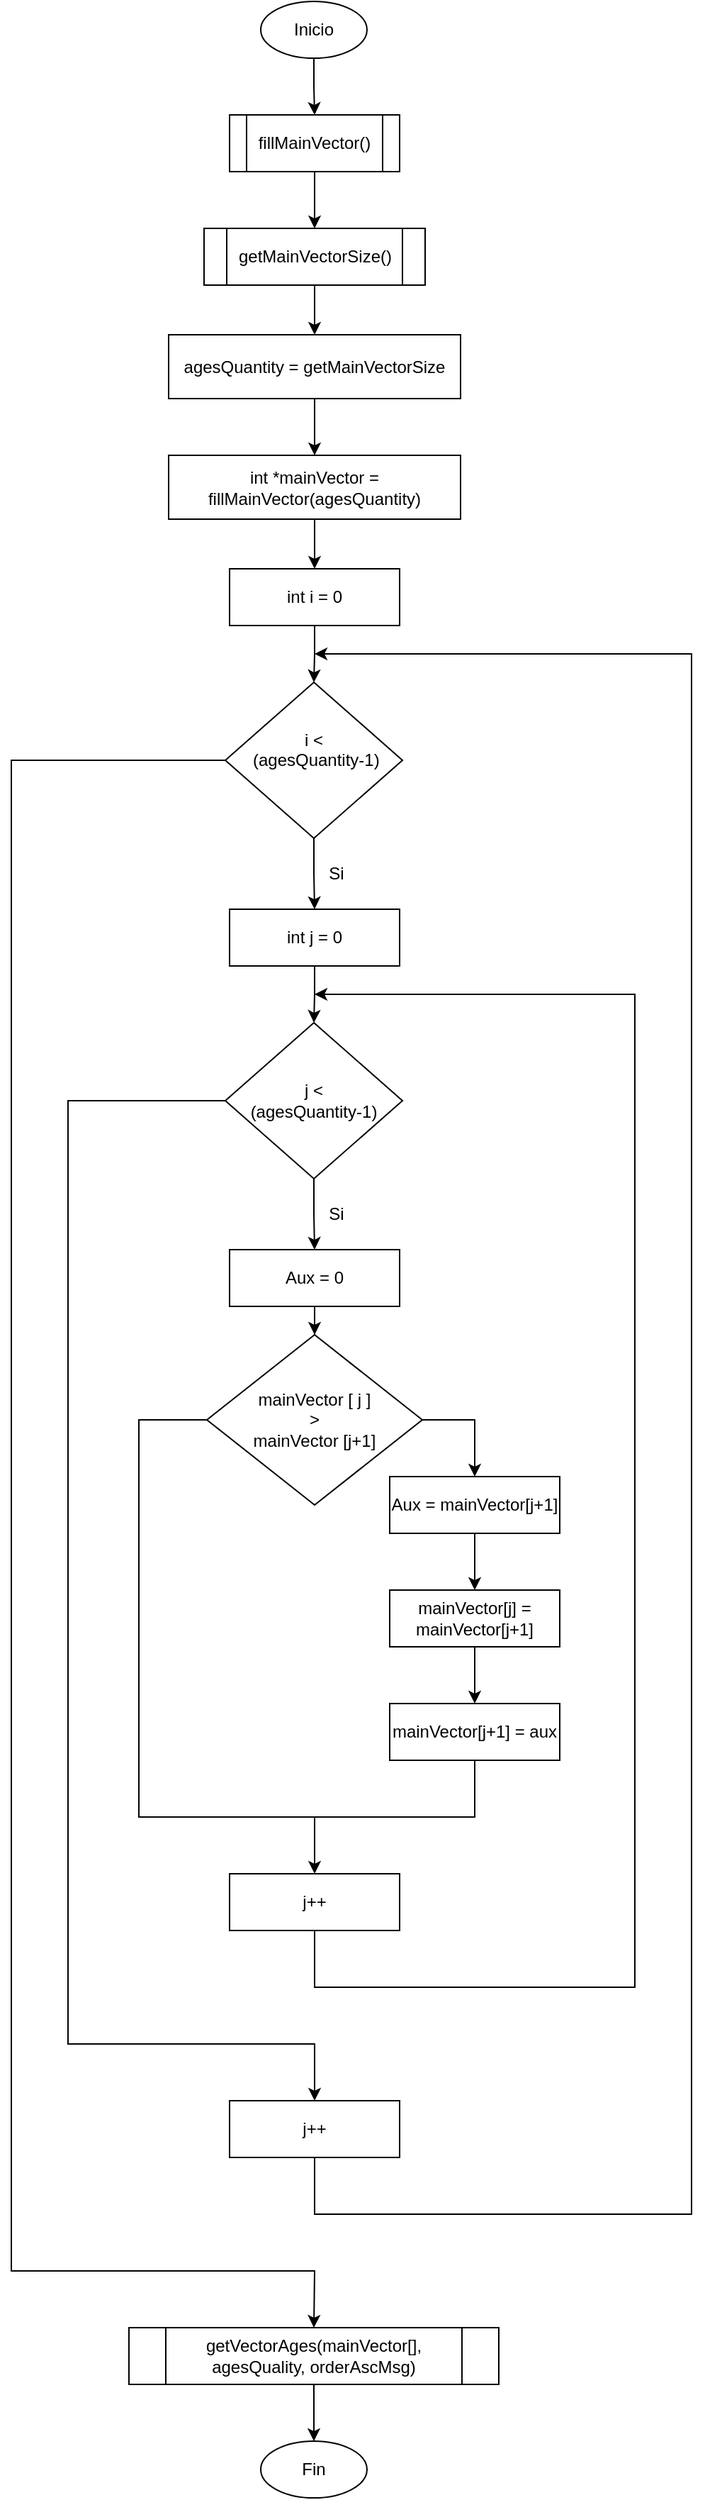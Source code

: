 <mxfile version="20.5.3" type="embed"><diagram id="23iRSUPoRavnBvh4doch" name="Page-1"><mxGraphModel dx="922" dy="756" grid="1" gridSize="10" guides="1" tooltips="1" connect="1" arrows="1" fold="1" page="1" pageScale="1" pageWidth="827" pageHeight="1169" math="1" shadow="0"><root><mxCell id="0"/><mxCell id="1" parent="0"/><mxCell id="25" value="" style="edgeStyle=orthogonalEdgeStyle;rounded=0;orthogonalLoop=1;jettySize=auto;html=1;" parent="1" source="3" target="34" edge="1"><mxGeometry relative="1" as="geometry"><mxPoint x="414" y="120" as="targetPoint"/></mxGeometry></mxCell><mxCell id="3" value="Inicio" style="ellipse;whiteSpace=wrap;html=1;" parent="1" vertex="1"><mxGeometry x="376" y="40" width="75" height="40" as="geometry"/></mxCell><mxCell id="6" value="" style="edgeStyle=orthogonalEdgeStyle;rounded=0;orthogonalLoop=1;jettySize=auto;html=1;" parent="1" source="7" target="11" edge="1"><mxGeometry relative="1" as="geometry"/></mxCell><mxCell id="7" value="i&amp;nbsp;&amp;lt;&lt;br&gt;&amp;nbsp;(agesQuantity-1)&lt;br&gt;&lt;div style=&quot;text-align: center;&quot;&gt;&lt;span style=&quot;background-color: initial; color: rgba(0, 0, 0, 0); font-family: monospace; font-size: 0px; text-align: start;&quot;&gt;%3CmxGraphModel%3E%3Croot%3E%3CmxCell%20id%3D%220%22%2F%3E%3CmxCell%20id%3D%221%22%20parent%3D%220%22%2F%3E%3CmxCell%20id%3D%222%22%20value%3D%22mainVector%5BagesQuantity%5D%22%20style%3D%22rounded%3D0%3BwhiteSpace%3Dwrap%3Bhtml%3D1%3B%22%20vertex%3D%221%22%20parent%3D%221%22%3E%3CmxGeometry%20x%3D%22330%22%20y%3D%22200%22%20width%3D%22167%22%20height%3D%2240%22%20as%3D%22geometry%22%2F%3E%3C%2FmxCell%3E%3C%2Froot%3E%3C%2FmxGraphModel%3E&lt;/span&gt;&lt;font style=&quot;background-color: initial;&quot; face=&quot;monospace&quot; color=&quot;rgba(0, 0, 0, 0)&quot;&gt;&lt;span style=&quot;font-size: 0px;&quot;&gt;agesQuantity&lt;/span&gt;&lt;/font&gt;&lt;span style=&quot;background-color: initial; font-size: 0px;&quot;&gt;&lt;font face=&quot;monospace&quot; color=&quot;#ba0000&quot;&gt;agesQuantity&lt;/font&gt;&lt;/span&gt;&lt;/div&gt;" style="rhombus;whiteSpace=wrap;html=1;rounded=0;" parent="1" vertex="1"><mxGeometry x="351" y="520" width="125" height="110" as="geometry"/></mxCell><mxCell id="10" value="" style="edgeStyle=orthogonalEdgeStyle;rounded=0;orthogonalLoop=1;jettySize=auto;html=1;entryX=0.5;entryY=0;entryDx=0;entryDy=0;" parent="1" source="11" target="19" edge="1"><mxGeometry relative="1" as="geometry"><mxPoint x="413" y="770" as="targetPoint"/></mxGeometry></mxCell><mxCell id="11" value="int j = 0" style="whiteSpace=wrap;html=1;rounded=0;" parent="1" vertex="1"><mxGeometry x="354" y="680" width="120" height="40" as="geometry"/></mxCell><mxCell id="17" value="Fin" style="ellipse;whiteSpace=wrap;html=1;" parent="1" vertex="1"><mxGeometry x="376" y="1760" width="75" height="40" as="geometry"/></mxCell><mxCell id="19" value="j &amp;lt;&lt;br&gt;(agesQuantity-1)" style="rhombus;whiteSpace=wrap;html=1;rounded=0;" parent="1" vertex="1"><mxGeometry x="351" y="760" width="125" height="110" as="geometry"/></mxCell><mxCell id="20" value="" style="edgeStyle=orthogonalEdgeStyle;rounded=0;orthogonalLoop=1;jettySize=auto;html=1;exitX=0.5;exitY=1;exitDx=0;exitDy=0;entryX=0.5;entryY=0;entryDx=0;entryDy=0;" parent="1" source="19" target="48" edge="1"><mxGeometry relative="1" as="geometry"><mxPoint x="414" y="860" as="sourcePoint"/><mxPoint x="414" y="920" as="targetPoint"/></mxGeometry></mxCell><mxCell id="32" value="" style="edgeStyle=orthogonalEdgeStyle;rounded=0;orthogonalLoop=1;jettySize=auto;html=1;" edge="1" parent="1" source="33"><mxGeometry relative="1" as="geometry"><mxPoint x="893.5" y="170" as="targetPoint"/></mxGeometry></mxCell><mxCell id="36" value="" style="edgeStyle=orthogonalEdgeStyle;rounded=0;orthogonalLoop=1;jettySize=auto;html=1;entryX=0.5;entryY=0;entryDx=0;entryDy=0;" edge="1" parent="1" source="34" target="37"><mxGeometry relative="1" as="geometry"><mxPoint x="414" y="200" as="targetPoint"/></mxGeometry></mxCell><mxCell id="34" value="fillMainVector()" style="shape=process;whiteSpace=wrap;html=1;backgroundOutline=1;" vertex="1" parent="1"><mxGeometry x="354" y="120" width="120" height="40" as="geometry"/></mxCell><mxCell id="39" style="edgeStyle=orthogonalEdgeStyle;rounded=0;orthogonalLoop=1;jettySize=auto;html=1;entryX=0.5;entryY=0;entryDx=0;entryDy=0;" edge="1" parent="1" source="37" target="38"><mxGeometry relative="1" as="geometry"/></mxCell><mxCell id="37" value="getMainVectorSize()" style="shape=process;whiteSpace=wrap;html=1;backgroundOutline=1;" vertex="1" parent="1"><mxGeometry x="336" y="200" width="156" height="40" as="geometry"/></mxCell><mxCell id="41" style="edgeStyle=orthogonalEdgeStyle;rounded=0;orthogonalLoop=1;jettySize=auto;html=1;entryX=0.5;entryY=0;entryDx=0;entryDy=0;" edge="1" parent="1" source="38" target="40"><mxGeometry relative="1" as="geometry"/></mxCell><mxCell id="38" value="agesQuantity = getMainVectorSize" style="rounded=0;whiteSpace=wrap;html=1;" vertex="1" parent="1"><mxGeometry x="311" y="275" width="206" height="45" as="geometry"/></mxCell><mxCell id="43" style="edgeStyle=orthogonalEdgeStyle;rounded=0;orthogonalLoop=1;jettySize=auto;html=1;entryX=0.5;entryY=0;entryDx=0;entryDy=0;" edge="1" parent="1" source="40" target="45"><mxGeometry relative="1" as="geometry"><mxPoint x="413.5" y="440" as="targetPoint"/></mxGeometry></mxCell><mxCell id="40" value="int *mainVector = fillMainVector(agesQuantity)" style="rounded=0;whiteSpace=wrap;html=1;" vertex="1" parent="1"><mxGeometry x="311" y="360" width="206" height="45" as="geometry"/></mxCell><mxCell id="44" style="edgeStyle=orthogonalEdgeStyle;rounded=0;orthogonalLoop=1;jettySize=auto;html=1;entryX=0.5;entryY=0;entryDx=0;entryDy=0;" edge="1" parent="1" source="45" target="7"><mxGeometry relative="1" as="geometry"><mxPoint x="413.5" y="480" as="sourcePoint"/></mxGeometry></mxCell><mxCell id="45" value="int i = 0" style="whiteSpace=wrap;html=1;rounded=0;" vertex="1" parent="1"><mxGeometry x="354" y="440" width="120" height="40" as="geometry"/></mxCell><mxCell id="46" value="Si" style="text;html=1;align=center;verticalAlign=middle;resizable=0;points=[];autosize=1;strokeColor=none;fillColor=none;" vertex="1" parent="1"><mxGeometry x="414" y="640" width="30" height="30" as="geometry"/></mxCell><mxCell id="47" value="Si" style="text;html=1;align=center;verticalAlign=middle;resizable=0;points=[];autosize=1;strokeColor=none;fillColor=none;" vertex="1" parent="1"><mxGeometry x="414" y="880" width="30" height="30" as="geometry"/></mxCell><mxCell id="50" value="" style="edgeStyle=orthogonalEdgeStyle;rounded=0;orthogonalLoop=1;jettySize=auto;html=1;" edge="1" parent="1" source="48" target="49"><mxGeometry relative="1" as="geometry"/></mxCell><mxCell id="48" value="Aux = 0" style="whiteSpace=wrap;html=1;rounded=0;" vertex="1" parent="1"><mxGeometry x="354" y="920" width="120" height="40" as="geometry"/></mxCell><mxCell id="49" value="mainVector [ j ]&lt;br&gt;&amp;gt;&lt;br&gt;mainVector [j+1]" style="rhombus;whiteSpace=wrap;html=1;rounded=0;" vertex="1" parent="1"><mxGeometry x="338" y="980" width="152" height="120" as="geometry"/></mxCell><mxCell id="57" style="edgeStyle=orthogonalEdgeStyle;rounded=0;orthogonalLoop=1;jettySize=auto;html=1;entryX=0.5;entryY=0;entryDx=0;entryDy=0;" edge="1" parent="1" source="51" target="55"><mxGeometry relative="1" as="geometry"/></mxCell><mxCell id="51" value="Aux = mainVector[j+1]" style="whiteSpace=wrap;html=1;rounded=0;" vertex="1" parent="1"><mxGeometry x="467" y="1080" width="120" height="40" as="geometry"/></mxCell><mxCell id="54" value="" style="endArrow=classic;html=1;rounded=0;exitX=1;exitY=0.5;exitDx=0;exitDy=0;entryX=0.5;entryY=0;entryDx=0;entryDy=0;" edge="1" parent="1" source="49" target="51"><mxGeometry width="50" height="50" relative="1" as="geometry"><mxPoint x="550" y="810" as="sourcePoint"/><mxPoint x="600" y="760" as="targetPoint"/><Array as="points"><mxPoint x="527" y="1040"/></Array></mxGeometry></mxCell><mxCell id="58" style="edgeStyle=orthogonalEdgeStyle;rounded=0;orthogonalLoop=1;jettySize=auto;html=1;entryX=0.5;entryY=0;entryDx=0;entryDy=0;" edge="1" parent="1" source="55" target="56"><mxGeometry relative="1" as="geometry"/></mxCell><mxCell id="55" value="mainVector[j] = mainVector[j+1]" style="whiteSpace=wrap;html=1;rounded=0;" vertex="1" parent="1"><mxGeometry x="467" y="1160" width="120" height="40" as="geometry"/></mxCell><mxCell id="56" value="mainVector[j+1] = aux" style="whiteSpace=wrap;html=1;rounded=0;" vertex="1" parent="1"><mxGeometry x="467" y="1240" width="120" height="40" as="geometry"/></mxCell><mxCell id="60" value="" style="endArrow=none;html=1;rounded=0;exitX=0;exitY=0.5;exitDx=0;exitDy=0;entryX=0.5;entryY=1;entryDx=0;entryDy=0;" edge="1" parent="1" source="49" target="56"><mxGeometry width="50" height="50" relative="1" as="geometry"><mxPoint x="480" y="1160" as="sourcePoint"/><mxPoint x="530" y="1110" as="targetPoint"/><Array as="points"><mxPoint x="290" y="1040"/><mxPoint x="290" y="1320"/><mxPoint x="527" y="1320"/></Array></mxGeometry></mxCell><mxCell id="61" value="j++" style="whiteSpace=wrap;html=1;rounded=0;" vertex="1" parent="1"><mxGeometry x="354" y="1360" width="120" height="40" as="geometry"/></mxCell><mxCell id="62" value="" style="endArrow=classic;html=1;rounded=0;entryX=0.5;entryY=0;entryDx=0;entryDy=0;" edge="1" parent="1" target="61"><mxGeometry width="50" height="50" relative="1" as="geometry"><mxPoint x="414" y="1320" as="sourcePoint"/><mxPoint x="540" y="1190" as="targetPoint"/></mxGeometry></mxCell><mxCell id="64" value="" style="endArrow=classic;html=1;rounded=0;exitX=0;exitY=0.5;exitDx=0;exitDy=0;entryX=0.5;entryY=0;entryDx=0;entryDy=0;" edge="1" parent="1" source="19" target="65"><mxGeometry width="50" height="50" relative="1" as="geometry"><mxPoint x="450" y="1110" as="sourcePoint"/><mxPoint x="414" y="1520" as="targetPoint"/><Array as="points"><mxPoint x="240" y="815"/><mxPoint x="240" y="1480"/><mxPoint x="414" y="1480"/></Array></mxGeometry></mxCell><mxCell id="65" value="j++" style="whiteSpace=wrap;html=1;rounded=0;" vertex="1" parent="1"><mxGeometry x="354" y="1520" width="120" height="40" as="geometry"/></mxCell><mxCell id="69" value="" style="endArrow=classic;html=1;rounded=0;exitX=0.5;exitY=1;exitDx=0;exitDy=0;" edge="1" parent="1" source="61"><mxGeometry width="50" height="50" relative="1" as="geometry"><mxPoint x="410" y="1320" as="sourcePoint"/><mxPoint x="414" y="740" as="targetPoint"/><Array as="points"><mxPoint x="414" y="1440"/><mxPoint x="640" y="1440"/><mxPoint x="640" y="740"/></Array></mxGeometry></mxCell><mxCell id="70" value="" style="endArrow=classic;html=1;rounded=0;exitX=0.5;exitY=1;exitDx=0;exitDy=0;" edge="1" parent="1"><mxGeometry width="50" height="50" relative="1" as="geometry"><mxPoint x="414" y="1560" as="sourcePoint"/><mxPoint x="414" y="500" as="targetPoint"/><Array as="points"><mxPoint x="414" y="1600"/><mxPoint x="680" y="1600"/><mxPoint x="680" y="500"/></Array></mxGeometry></mxCell><mxCell id="71" value="" style="endArrow=classic;html=1;rounded=0;exitX=0;exitY=0.5;exitDx=0;exitDy=0;entryX=0.5;entryY=0;entryDx=0;entryDy=0;" edge="1" parent="1" target="72"><mxGeometry width="50" height="50" relative="1" as="geometry"><mxPoint x="351" y="575" as="sourcePoint"/><mxPoint x="414" y="1683" as="targetPoint"/><Array as="points"><mxPoint x="200" y="575"/><mxPoint x="200" y="1640"/><mxPoint x="414" y="1640"/></Array></mxGeometry></mxCell><mxCell id="73" style="edgeStyle=orthogonalEdgeStyle;rounded=0;orthogonalLoop=1;jettySize=auto;html=1;entryX=0.5;entryY=0;entryDx=0;entryDy=0;" edge="1" parent="1" source="72" target="17"><mxGeometry relative="1" as="geometry"/></mxCell><mxCell id="72" value="getVectorAges(mainVector[], agesQuality, orderAscMsg)" style="shape=process;whiteSpace=wrap;html=1;backgroundOutline=1;" vertex="1" parent="1"><mxGeometry x="283" y="1680" width="261" height="40" as="geometry"/></mxCell></root></mxGraphModel></diagram></mxfile>